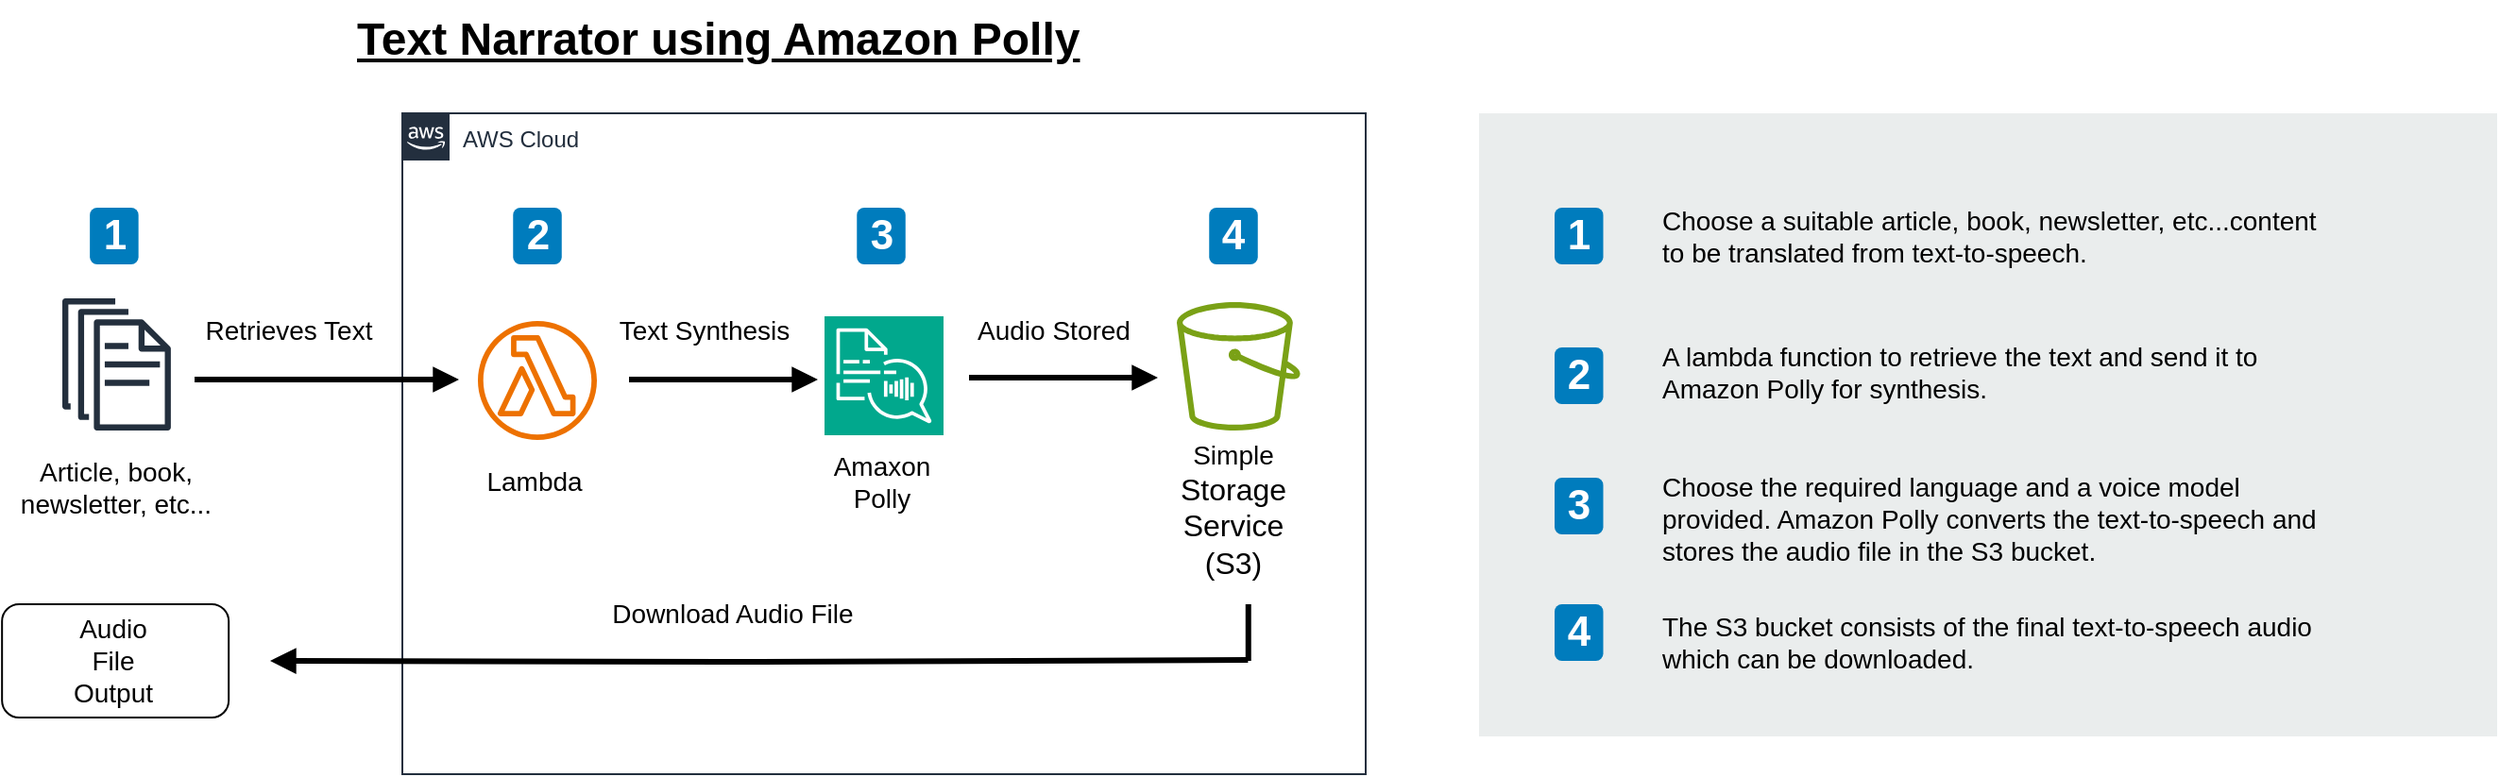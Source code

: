 <mxfile version="24.8.3">
  <diagram name="Page-1" id="-a5QCyfUtRHze6FJyRC8">
    <mxGraphModel dx="1469" dy="825" grid="1" gridSize="10" guides="1" tooltips="1" connect="1" arrows="1" fold="1" page="1" pageScale="1" pageWidth="827" pageHeight="1169" math="0" shadow="0">
      <root>
        <mxCell id="0" />
        <mxCell id="1" parent="0" />
        <mxCell id="GnSwyA_P6bUMeBboWfVk-8" value="AWS Cloud" style="points=[[0,0],[0.25,0],[0.5,0],[0.75,0],[1,0],[1,0.25],[1,0.5],[1,0.75],[1,1],[0.75,1],[0.5,1],[0.25,1],[0,1],[0,0.75],[0,0.5],[0,0.25]];outlineConnect=0;gradientColor=none;html=1;whiteSpace=wrap;fontSize=12;fontStyle=0;container=1;pointerEvents=0;collapsible=0;recursiveResize=0;shape=mxgraph.aws4.group;grIcon=mxgraph.aws4.group_aws_cloud_alt;strokeColor=#232F3E;fillColor=none;verticalAlign=top;align=left;spacingLeft=30;fontColor=#232F3E;dashed=0;movable=0;resizable=0;rotatable=0;deletable=0;editable=0;locked=1;connectable=0;" parent="1" vertex="1">
          <mxGeometry x="240" y="80" width="510" height="350" as="geometry" />
        </mxCell>
        <mxCell id="GnSwyA_P6bUMeBboWfVk-18" value="" style="edgeStyle=orthogonalEdgeStyle;html=1;endArrow=block;elbow=vertical;startArrow=none;endFill=1;strokeColor=#000000;rounded=0;strokeWidth=3;" parent="GnSwyA_P6bUMeBboWfVk-8" edge="1">
          <mxGeometry width="100" relative="1" as="geometry">
            <mxPoint x="120" y="141" as="sourcePoint" />
            <mxPoint x="220" y="141" as="targetPoint" />
          </mxGeometry>
        </mxCell>
        <mxCell id="GnSwyA_P6bUMeBboWfVk-19" value="" style="edgeStyle=orthogonalEdgeStyle;html=1;endArrow=block;elbow=vertical;startArrow=none;endFill=1;strokeColor=#000000;rounded=0;strokeWidth=3;" parent="GnSwyA_P6bUMeBboWfVk-8" edge="1">
          <mxGeometry width="100" relative="1" as="geometry">
            <mxPoint x="300" y="140" as="sourcePoint" />
            <mxPoint x="400" y="140" as="targetPoint" />
          </mxGeometry>
        </mxCell>
        <mxCell id="GnSwyA_P6bUMeBboWfVk-1" value="&lt;h1 style=&quot;margin-top: 0px;&quot;&gt;&lt;u&gt;Text Narrator using Amazon Polly&lt;/u&gt;&lt;/h1&gt;" style="text;html=1;whiteSpace=wrap;overflow=hidden;rounded=0;" parent="1" vertex="1">
          <mxGeometry x="214" y="20" width="400" height="50" as="geometry" />
        </mxCell>
        <mxCell id="GnSwyA_P6bUMeBboWfVk-3" value="" style="sketch=0;points=[[0,0,0],[0.25,0,0],[0.5,0,0],[0.75,0,0],[1,0,0],[0,1,0],[0.25,1,0],[0.5,1,0],[0.75,1,0],[1,1,0],[0,0.25,0],[0,0.5,0],[0,0.75,0],[1,0.25,0],[1,0.5,0],[1,0.75,0]];outlineConnect=0;fontColor=#232F3E;fillColor=#01A88D;strokeColor=#ffffff;dashed=0;verticalLabelPosition=bottom;verticalAlign=top;align=center;html=1;fontSize=12;fontStyle=0;aspect=fixed;shape=mxgraph.aws4.resourceIcon;resIcon=mxgraph.aws4.polly;" parent="1" vertex="1">
          <mxGeometry x="463.5" y="187.5" width="63" height="63" as="geometry" />
        </mxCell>
        <mxCell id="GnSwyA_P6bUMeBboWfVk-4" value="" style="sketch=0;outlineConnect=0;fontColor=#232F3E;gradientColor=none;fillColor=#7AA116;strokeColor=none;dashed=0;verticalLabelPosition=bottom;verticalAlign=top;align=center;html=1;fontSize=12;fontStyle=0;aspect=fixed;pointerEvents=1;shape=mxgraph.aws4.bucket;" parent="1" vertex="1">
          <mxGeometry x="650" y="180" width="65.38" height="68" as="geometry" />
        </mxCell>
        <mxCell id="GnSwyA_P6bUMeBboWfVk-5" value="" style="sketch=0;outlineConnect=0;fontColor=#232F3E;gradientColor=none;fillColor=#ED7100;strokeColor=none;dashed=0;verticalLabelPosition=bottom;verticalAlign=top;align=center;html=1;fontSize=12;fontStyle=0;aspect=fixed;pointerEvents=1;shape=mxgraph.aws4.lambda_function;" parent="1" vertex="1">
          <mxGeometry x="280" y="190" width="63" height="63" as="geometry" />
        </mxCell>
        <mxCell id="GnSwyA_P6bUMeBboWfVk-7" value="" style="sketch=0;outlineConnect=0;fontColor=#232F3E;gradientColor=none;fillColor=#232F3D;strokeColor=none;dashed=0;verticalLabelPosition=bottom;verticalAlign=top;align=center;html=1;fontSize=12;fontStyle=0;aspect=fixed;pointerEvents=1;shape=mxgraph.aws4.documents;" parent="1" vertex="1">
          <mxGeometry x="60" y="178" width="57.44" height="70" as="geometry" />
        </mxCell>
        <mxCell id="GnSwyA_P6bUMeBboWfVk-9" value="&lt;font style=&quot;font-size: 14px;&quot;&gt;Simple&lt;/font&gt;&lt;div&gt;&lt;font size=&quot;3&quot;&gt;Storage&lt;/font&gt;&lt;/div&gt;&lt;div&gt;&lt;font size=&quot;3&quot;&gt;Service&lt;/font&gt;&lt;/div&gt;&lt;div&gt;&lt;font size=&quot;3&quot;&gt;(S3)&lt;/font&gt;&lt;/div&gt;" style="text;html=1;align=center;verticalAlign=middle;whiteSpace=wrap;rounded=0;" parent="1" vertex="1">
          <mxGeometry x="640" y="260" width="80" height="60" as="geometry" />
        </mxCell>
        <mxCell id="GnSwyA_P6bUMeBboWfVk-10" value="&lt;font style=&quot;font-size: 14px;&quot;&gt;Amaxon Polly&lt;/font&gt;" style="text;html=1;align=center;verticalAlign=middle;whiteSpace=wrap;rounded=0;" parent="1" vertex="1">
          <mxGeometry x="463.5" y="260" width="60" height="30" as="geometry" />
        </mxCell>
        <mxCell id="GnSwyA_P6bUMeBboWfVk-11" value="&lt;font style=&quot;font-size: 14px;&quot;&gt;Lambda&lt;/font&gt;" style="text;html=1;align=center;verticalAlign=middle;whiteSpace=wrap;rounded=0;" parent="1" vertex="1">
          <mxGeometry x="280" y="260" width="60" height="30" as="geometry" />
        </mxCell>
        <mxCell id="GnSwyA_P6bUMeBboWfVk-12" value="&lt;font style=&quot;font-size: 14px;&quot;&gt;Article, book, newsletter, etc...&lt;/font&gt;" style="text;html=1;align=center;verticalAlign=middle;whiteSpace=wrap;rounded=0;" parent="1" vertex="1">
          <mxGeometry x="28.08" y="253" width="121.28" height="50" as="geometry" />
        </mxCell>
        <mxCell id="GnSwyA_P6bUMeBboWfVk-14" value="" style="rounded=1;whiteSpace=wrap;html=1;" parent="1" vertex="1">
          <mxGeometry x="28.08" y="340" width="120" height="60" as="geometry" />
        </mxCell>
        <mxCell id="GnSwyA_P6bUMeBboWfVk-15" value="&lt;font style=&quot;font-size: 14px;&quot;&gt;Audio File Output&lt;/font&gt;" style="text;html=1;align=center;verticalAlign=middle;whiteSpace=wrap;rounded=0;" parent="1" vertex="1">
          <mxGeometry x="57.44" y="355" width="60" height="30" as="geometry" />
        </mxCell>
        <mxCell id="GnSwyA_P6bUMeBboWfVk-16" value="" style="edgeStyle=orthogonalEdgeStyle;html=1;endArrow=block;elbow=vertical;startArrow=none;endFill=1;strokeColor=#000000;rounded=0;strokeWidth=3;" parent="1" edge="1">
          <mxGeometry width="100" relative="1" as="geometry">
            <mxPoint x="130" y="221" as="sourcePoint" />
            <mxPoint x="270" y="221" as="targetPoint" />
          </mxGeometry>
        </mxCell>
        <mxCell id="GnSwyA_P6bUMeBboWfVk-22" value="" style="line;strokeWidth=3;direction=south;html=1;" parent="1" vertex="1">
          <mxGeometry x="682.88" y="340" width="10" height="30" as="geometry" />
        </mxCell>
        <mxCell id="GnSwyA_P6bUMeBboWfVk-23" value="" style="edgeStyle=orthogonalEdgeStyle;html=1;endArrow=none;elbow=vertical;startArrow=block;startFill=1;strokeColor=#000000;rounded=0;strokeWidth=3;" parent="1" edge="1">
          <mxGeometry width="100" relative="1" as="geometry">
            <mxPoint x="170" y="370" as="sourcePoint" />
            <mxPoint x="687.69" y="369.5" as="targetPoint" />
          </mxGeometry>
        </mxCell>
        <mxCell id="VqJvo6o6UqtbqxokDuUy-1" value="&lt;font style=&quot;font-size: 14px;&quot;&gt;Retrieves Text&lt;/font&gt;" style="text;html=1;align=center;verticalAlign=middle;whiteSpace=wrap;rounded=0;" vertex="1" parent="1">
          <mxGeometry x="130" y="180" width="100" height="30" as="geometry" />
        </mxCell>
        <mxCell id="VqJvo6o6UqtbqxokDuUy-2" value="&lt;font style=&quot;font-size: 14px;&quot;&gt;Text Synthesis&lt;/font&gt;" style="text;html=1;align=center;verticalAlign=middle;whiteSpace=wrap;rounded=0;" vertex="1" parent="1">
          <mxGeometry x="350" y="180" width="100" height="30" as="geometry" />
        </mxCell>
        <mxCell id="VqJvo6o6UqtbqxokDuUy-3" value="&lt;font style=&quot;font-size: 14px;&quot;&gt;Audio Stored&lt;/font&gt;" style="text;html=1;align=center;verticalAlign=middle;whiteSpace=wrap;rounded=0;" vertex="1" parent="1">
          <mxGeometry x="540" y="180" width="90" height="30" as="geometry" />
        </mxCell>
        <mxCell id="VqJvo6o6UqtbqxokDuUy-4" value="&lt;font style=&quot;font-size: 14px;&quot;&gt;Download Audio File&lt;/font&gt;" style="text;html=1;align=center;verticalAlign=middle;whiteSpace=wrap;rounded=0;" vertex="1" parent="1">
          <mxGeometry x="350" y="330" width="130" height="30" as="geometry" />
        </mxCell>
        <mxCell id="VqJvo6o6UqtbqxokDuUy-5" value="" style="rounded=0;whiteSpace=wrap;html=1;fillColor=#EAEDED;fontSize=22;fontColor=#FFFFFF;strokeColor=none;labelBackgroundColor=none;movable=0;resizable=0;rotatable=0;deletable=0;editable=0;locked=1;connectable=0;" vertex="1" parent="1">
          <mxGeometry x="810" y="80" width="539" height="330" as="geometry" />
        </mxCell>
        <mxCell id="VqJvo6o6UqtbqxokDuUy-6" value="1" style="rounded=1;whiteSpace=wrap;html=1;fillColor=#007CBD;strokeColor=none;fontColor=#FFFFFF;fontStyle=1;fontSize=22;labelBackgroundColor=none;" vertex="1" parent="1">
          <mxGeometry x="74.57" y="130" width="25.75" height="30" as="geometry" />
        </mxCell>
        <mxCell id="VqJvo6o6UqtbqxokDuUy-7" value="2" style="rounded=1;whiteSpace=wrap;html=1;fillColor=#007CBD;strokeColor=none;fontColor=#FFFFFF;fontStyle=1;fontSize=22;labelBackgroundColor=none;" vertex="1" parent="1">
          <mxGeometry x="298.63" y="130" width="25.75" height="30" as="geometry" />
        </mxCell>
        <mxCell id="VqJvo6o6UqtbqxokDuUy-8" value="3" style="rounded=1;whiteSpace=wrap;html=1;fillColor=#007CBD;strokeColor=none;fontColor=#FFFFFF;fontStyle=1;fontSize=22;labelBackgroundColor=none;" vertex="1" parent="1">
          <mxGeometry x="480.63" y="130" width="25.75" height="30" as="geometry" />
        </mxCell>
        <mxCell id="VqJvo6o6UqtbqxokDuUy-9" value="4" style="rounded=1;whiteSpace=wrap;html=1;fillColor=#007CBD;strokeColor=none;fontColor=#FFFFFF;fontStyle=1;fontSize=22;labelBackgroundColor=none;" vertex="1" parent="1">
          <mxGeometry x="667.13" y="130" width="25.75" height="30" as="geometry" />
        </mxCell>
        <mxCell id="VqJvo6o6UqtbqxokDuUy-10" value="&lt;span style=&quot;font-size: 14px;&quot;&gt;Choose a suitable article, book, newsletter, etc...content to be translated from text-to-speech.&lt;/span&gt;" style="text;html=1;align=left;verticalAlign=middle;whiteSpace=wrap;rounded=0;" vertex="1" parent="1">
          <mxGeometry x="904.5" y="120" width="350" height="50" as="geometry" />
        </mxCell>
        <mxCell id="VqJvo6o6UqtbqxokDuUy-11" value="1" style="rounded=1;whiteSpace=wrap;html=1;fillColor=#007CBD;strokeColor=none;fontColor=#FFFFFF;fontStyle=1;fontSize=22;labelBackgroundColor=none;" vertex="1" parent="1">
          <mxGeometry x="850" y="130" width="25.75" height="30" as="geometry" />
        </mxCell>
        <mxCell id="VqJvo6o6UqtbqxokDuUy-12" value="2" style="rounded=1;whiteSpace=wrap;html=1;fillColor=#007CBD;strokeColor=none;fontColor=#FFFFFF;fontStyle=1;fontSize=22;labelBackgroundColor=none;" vertex="1" parent="1">
          <mxGeometry x="850" y="204" width="25.75" height="30" as="geometry" />
        </mxCell>
        <mxCell id="VqJvo6o6UqtbqxokDuUy-13" value="3" style="rounded=1;whiteSpace=wrap;html=1;fillColor=#007CBD;strokeColor=none;fontColor=#FFFFFF;fontStyle=1;fontSize=22;labelBackgroundColor=none;" vertex="1" parent="1">
          <mxGeometry x="850" y="273" width="25.75" height="30" as="geometry" />
        </mxCell>
        <mxCell id="VqJvo6o6UqtbqxokDuUy-14" value="4" style="rounded=1;whiteSpace=wrap;html=1;fillColor=#007CBD;strokeColor=none;fontColor=#FFFFFF;fontStyle=1;fontSize=22;labelBackgroundColor=none;" vertex="1" parent="1">
          <mxGeometry x="850" y="340" width="25.75" height="30" as="geometry" />
        </mxCell>
        <mxCell id="VqJvo6o6UqtbqxokDuUy-15" value="&lt;span style=&quot;font-size: 14px;&quot;&gt;A lambda function to retrieve the text and send it to Amazon Polly for synthesis.&amp;nbsp;&lt;/span&gt;" style="text;html=1;align=left;verticalAlign=middle;whiteSpace=wrap;rounded=0;" vertex="1" parent="1">
          <mxGeometry x="904.5" y="200" width="350" height="34" as="geometry" />
        </mxCell>
        <mxCell id="VqJvo6o6UqtbqxokDuUy-16" value="&lt;span style=&quot;font-size: 14px;&quot;&gt;Choose the required language and a voice model provided. Amazon Polly converts the text-to-speech and stores the audio file in the S3 bucket.&lt;/span&gt;" style="text;html=1;align=left;verticalAlign=middle;whiteSpace=wrap;rounded=0;" vertex="1" parent="1">
          <mxGeometry x="904.5" y="270" width="350" height="50" as="geometry" />
        </mxCell>
        <mxCell id="VqJvo6o6UqtbqxokDuUy-17" value="&lt;span style=&quot;font-size: 14px;&quot;&gt;The S3 bucket consists of the final text-to-speech audio which can be downloaded.&lt;/span&gt;" style="text;html=1;align=left;verticalAlign=middle;whiteSpace=wrap;rounded=0;" vertex="1" parent="1">
          <mxGeometry x="904.5" y="340" width="350" height="40" as="geometry" />
        </mxCell>
      </root>
    </mxGraphModel>
  </diagram>
</mxfile>
